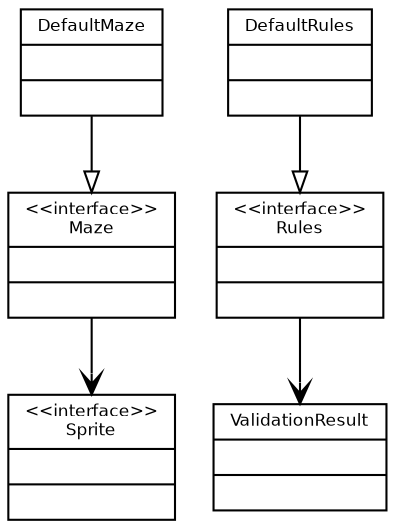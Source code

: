digraph G {
        fontname = "Bitstream Vera Sans"
        fontsize = 8

        node [
                fontname = "Bitstream Vera Sans"
                fontsize = 8
                shape = "record"
        ]

        edge [
                fontname = "Bitstream Vera Sans"
                fontsize = 8
        ]

        Maze [
                label = "{\<\<interface\>\>\nMaze|\l|\l}"
        ]
        
        Rules [
                label = "{\<\<interface\>\>\nRules|\l|\l}"
        ]
        
        DefaultMaze [
                label = "{DefaultMaze|\l|\l}"
        ]
        
        DefaultRules [
                label = "{DefaultRules|\l|\l}"
        ]
        
        Sprite [
                label = "{\<\<interface\>\>\nSprite|\l|\l}"
        ]
        
        ValidationResult [
                label = "{ValidationResult|\l|\l}"
        ]
        
        
        edge [
                arrowhead = "empty"
        ]
        
        DefaultRules -> Rules
        DefaultMaze -> Maze
        
        edge [
                arrowhead = "vee"
        ]
        
        Maze -> Sprite
        Rules -> ValidationResult
}

